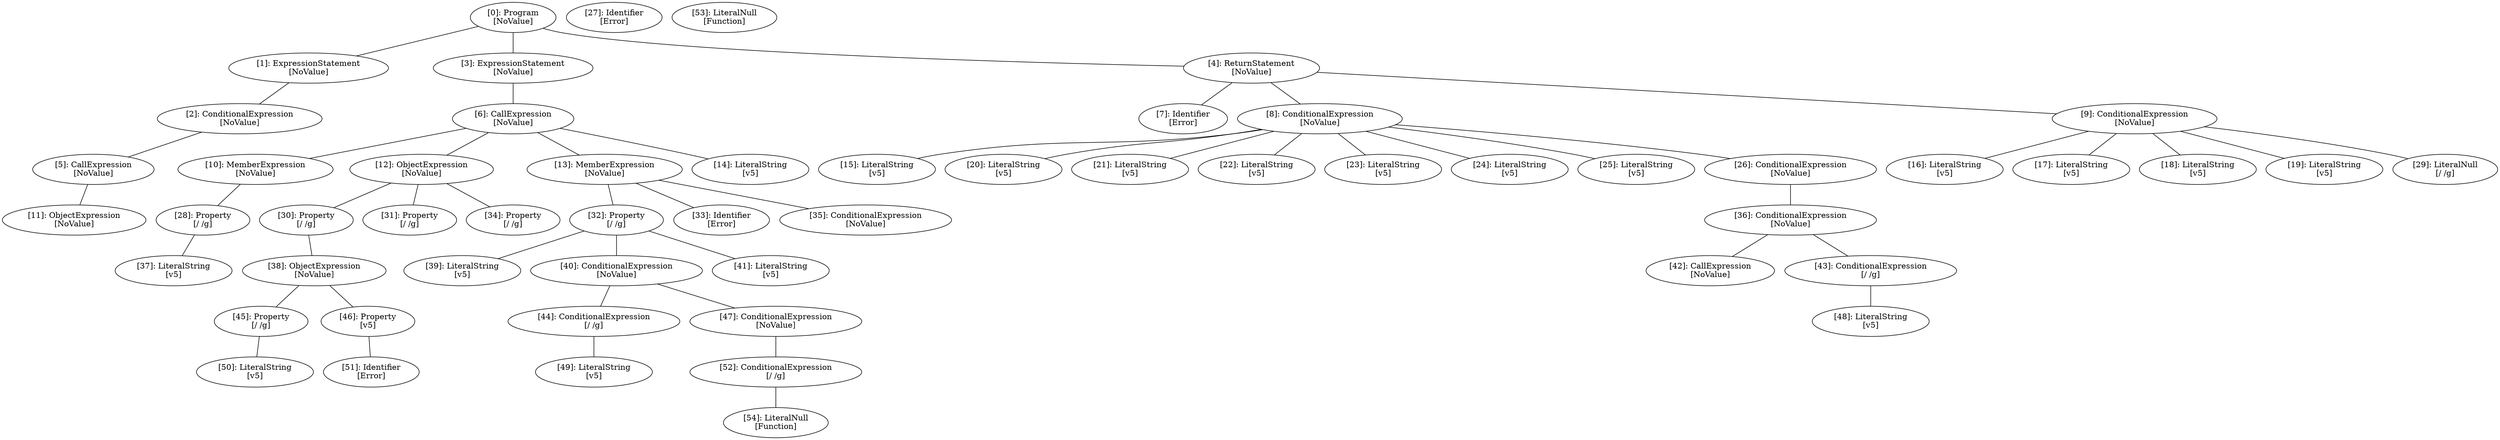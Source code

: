 // Result
graph {
	0 [label="[0]: Program
[NoValue]"]
	1 [label="[1]: ExpressionStatement
[NoValue]"]
	2 [label="[2]: ConditionalExpression
[NoValue]"]
	3 [label="[3]: ExpressionStatement
[NoValue]"]
	4 [label="[4]: ReturnStatement
[NoValue]"]
	5 [label="[5]: CallExpression
[NoValue]"]
	6 [label="[6]: CallExpression
[NoValue]"]
	7 [label="[7]: Identifier
[Error]"]
	8 [label="[8]: ConditionalExpression
[NoValue]"]
	9 [label="[9]: ConditionalExpression
[NoValue]"]
	10 [label="[10]: MemberExpression
[NoValue]"]
	11 [label="[11]: ObjectExpression
[NoValue]"]
	12 [label="[12]: ObjectExpression
[NoValue]"]
	13 [label="[13]: MemberExpression
[NoValue]"]
	14 [label="[14]: LiteralString
[v5]"]
	15 [label="[15]: LiteralString
[v5]"]
	16 [label="[16]: LiteralString
[v5]"]
	17 [label="[17]: LiteralString
[v5]"]
	18 [label="[18]: LiteralString
[v5]"]
	19 [label="[19]: LiteralString
[v5]"]
	20 [label="[20]: LiteralString
[v5]"]
	21 [label="[21]: LiteralString
[v5]"]
	22 [label="[22]: LiteralString
[v5]"]
	23 [label="[23]: LiteralString
[v5]"]
	24 [label="[24]: LiteralString
[v5]"]
	25 [label="[25]: LiteralString
[v5]"]
	26 [label="[26]: ConditionalExpression
[NoValue]"]
	27 [label="[27]: Identifier
[Error]"]
	28 [label="[28]: Property
[/ /g]"]
	29 [label="[29]: LiteralNull
[/ /g]"]
	30 [label="[30]: Property
[/ /g]"]
	31 [label="[31]: Property
[/ /g]"]
	32 [label="[32]: Property
[/ /g]"]
	33 [label="[33]: Identifier
[Error]"]
	34 [label="[34]: Property
[/ /g]"]
	35 [label="[35]: ConditionalExpression
[NoValue]"]
	36 [label="[36]: ConditionalExpression
[NoValue]"]
	37 [label="[37]: LiteralString
[v5]"]
	38 [label="[38]: ObjectExpression
[NoValue]"]
	39 [label="[39]: LiteralString
[v5]"]
	40 [label="[40]: ConditionalExpression
[NoValue]"]
	41 [label="[41]: LiteralString
[v5]"]
	42 [label="[42]: CallExpression
[NoValue]"]
	43 [label="[43]: ConditionalExpression
[/ /g]"]
	44 [label="[44]: ConditionalExpression
[/ /g]"]
	45 [label="[45]: Property
[/ /g]"]
	46 [label="[46]: Property
[v5]"]
	47 [label="[47]: ConditionalExpression
[NoValue]"]
	48 [label="[48]: LiteralString
[v5]"]
	49 [label="[49]: LiteralString
[v5]"]
	50 [label="[50]: LiteralString
[v5]"]
	51 [label="[51]: Identifier
[Error]"]
	52 [label="[52]: ConditionalExpression
[/ /g]"]
	53 [label="[53]: LiteralNull
[Function]"]
	54 [label="[54]: LiteralNull
[Function]"]
	0 -- 1
	0 -- 3
	0 -- 4
	1 -- 2
	2 -- 5
	3 -- 6
	4 -- 7
	4 -- 8
	4 -- 9
	5 -- 11
	6 -- 10
	6 -- 12
	6 -- 13
	6 -- 14
	8 -- 15
	8 -- 20
	8 -- 21
	8 -- 22
	8 -- 23
	8 -- 24
	8 -- 25
	8 -- 26
	9 -- 16
	9 -- 17
	9 -- 18
	9 -- 19
	9 -- 29
	10 -- 28
	12 -- 30
	12 -- 31
	12 -- 34
	13 -- 32
	13 -- 33
	13 -- 35
	26 -- 36
	28 -- 37
	30 -- 38
	32 -- 39
	32 -- 40
	32 -- 41
	36 -- 42
	36 -- 43
	38 -- 45
	38 -- 46
	40 -- 44
	40 -- 47
	43 -- 48
	44 -- 49
	45 -- 50
	46 -- 51
	47 -- 52
	52 -- 54
}
